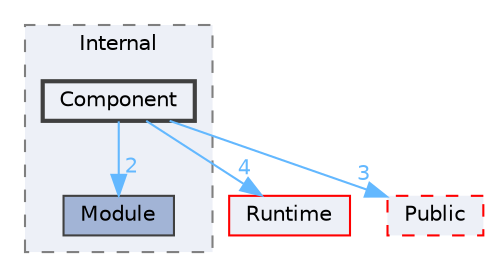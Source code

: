 digraph "Component"
{
 // INTERACTIVE_SVG=YES
 // LATEX_PDF_SIZE
  bgcolor="transparent";
  edge [fontname=Helvetica,fontsize=10,labelfontname=Helvetica,labelfontsize=10];
  node [fontname=Helvetica,fontsize=10,shape=box,height=0.2,width=0.4];
  compound=true
  subgraph clusterdir_9c75991b0a5180e64cb5410561cff2b4 {
    graph [ bgcolor="#edf0f7", pencolor="grey50", label="Internal", fontname=Helvetica,fontsize=10 style="filled,dashed", URL="dir_9c75991b0a5180e64cb5410561cff2b4.html",tooltip=""]
  dir_4504b3321722a6299356d2b652bdd3f3 [label="Module", fillcolor="#a2b4d6", color="grey25", style="filled", URL="dir_4504b3321722a6299356d2b652bdd3f3.html",tooltip=""];
  dir_2aa9bd26fcd8fb7e4ea6787f9e02bf5d [label="Component", fillcolor="#edf0f7", color="grey25", style="filled,bold", URL="dir_2aa9bd26fcd8fb7e4ea6787f9e02bf5d.html",tooltip=""];
  }
  dir_7536b172fbd480bfd146a1b1acd6856b [label="Runtime", fillcolor="#edf0f7", color="red", style="filled", URL="dir_7536b172fbd480bfd146a1b1acd6856b.html",tooltip=""];
  dir_d648a13db9274bdc4841efe443a96b2c [label="Public", fillcolor="#edf0f7", color="red", style="filled,dashed", URL="dir_d648a13db9274bdc4841efe443a96b2c.html",tooltip=""];
  dir_2aa9bd26fcd8fb7e4ea6787f9e02bf5d->dir_4504b3321722a6299356d2b652bdd3f3 [headlabel="2", labeldistance=1.5 headhref="dir_000221_000661.html" href="dir_000221_000661.html" color="steelblue1" fontcolor="steelblue1"];
  dir_2aa9bd26fcd8fb7e4ea6787f9e02bf5d->dir_7536b172fbd480bfd146a1b1acd6856b [headlabel="4", labeldistance=1.5 headhref="dir_000221_000984.html" href="dir_000221_000984.html" color="steelblue1" fontcolor="steelblue1"];
  dir_2aa9bd26fcd8fb7e4ea6787f9e02bf5d->dir_d648a13db9274bdc4841efe443a96b2c [headlabel="3", labeldistance=1.5 headhref="dir_000221_000787.html" href="dir_000221_000787.html" color="steelblue1" fontcolor="steelblue1"];
}
